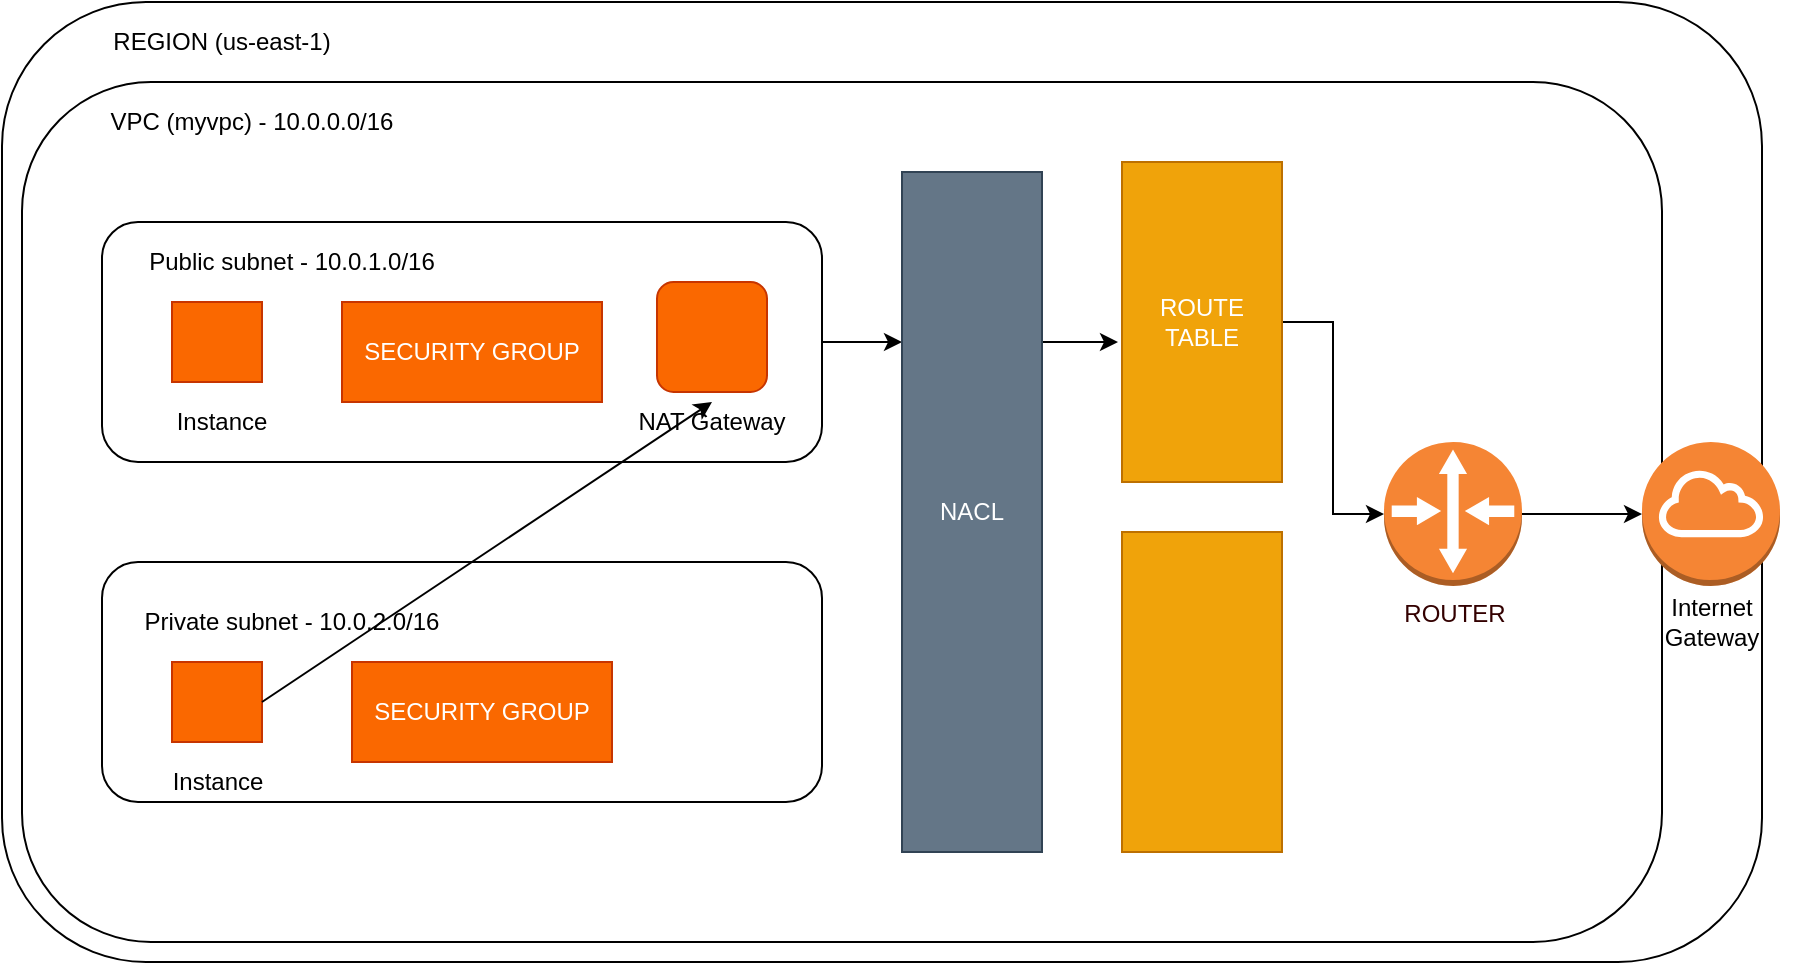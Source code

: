 <mxfile version="14.9.6" type="github">
  <diagram id="kQUDaVLGjMdZZQxLum1f" name="Page-1">
    <mxGraphModel dx="1042" dy="632" grid="1" gridSize="10" guides="1" tooltips="1" connect="1" arrows="1" fold="1" page="1" pageScale="1" pageWidth="850" pageHeight="1100" math="0" shadow="0">
      <root>
        <mxCell id="0" />
        <mxCell id="1" parent="0" />
        <mxCell id="XR8BjoaxCOZ8ToUlIXKR-1" value="" style="rounded=1;whiteSpace=wrap;html=1;" parent="1" vertex="1">
          <mxGeometry x="120" y="80" width="880" height="480" as="geometry" />
        </mxCell>
        <mxCell id="XR8BjoaxCOZ8ToUlIXKR-2" value="" style="rounded=1;whiteSpace=wrap;html=1;" parent="1" vertex="1">
          <mxGeometry x="130" y="120" width="820" height="430" as="geometry" />
        </mxCell>
        <mxCell id="XR8BjoaxCOZ8ToUlIXKR-4" value="REGION (us-east-1)" style="text;html=1;strokeColor=none;fillColor=none;align=center;verticalAlign=middle;whiteSpace=wrap;rounded=0;" parent="1" vertex="1">
          <mxGeometry x="170" y="90" width="120" height="20" as="geometry" />
        </mxCell>
        <mxCell id="XR8BjoaxCOZ8ToUlIXKR-5" value="VPC (myvpc) - 10.0.0.0/16" style="text;html=1;strokeColor=none;fillColor=none;align=center;verticalAlign=middle;whiteSpace=wrap;rounded=0;" parent="1" vertex="1">
          <mxGeometry x="160" y="130" width="170" height="20" as="geometry" />
        </mxCell>
        <mxCell id="AlTpinKOk71q33sosyg4-21" style="edgeStyle=orthogonalEdgeStyle;rounded=0;orthogonalLoop=1;jettySize=auto;html=1;fontColor=#FFFFFF;entryX=0;entryY=0.25;entryDx=0;entryDy=0;" edge="1" parent="1" source="XR8BjoaxCOZ8ToUlIXKR-6" target="AlTpinKOk71q33sosyg4-17">
          <mxGeometry relative="1" as="geometry" />
        </mxCell>
        <mxCell id="XR8BjoaxCOZ8ToUlIXKR-6" value="" style="rounded=1;whiteSpace=wrap;html=1;" parent="1" vertex="1">
          <mxGeometry x="170" y="190" width="360" height="120" as="geometry" />
        </mxCell>
        <mxCell id="XR8BjoaxCOZ8ToUlIXKR-7" value="" style="rounded=1;whiteSpace=wrap;html=1;" parent="1" vertex="1">
          <mxGeometry x="170" y="360" width="360" height="120" as="geometry" />
        </mxCell>
        <mxCell id="AlTpinKOk71q33sosyg4-1" value="Public subnet - 10.0.1.0/16" style="text;html=1;strokeColor=none;fillColor=none;align=center;verticalAlign=middle;whiteSpace=wrap;rounded=0;" vertex="1" parent="1">
          <mxGeometry x="180" y="200" width="170" height="20" as="geometry" />
        </mxCell>
        <mxCell id="AlTpinKOk71q33sosyg4-3" value="" style="rounded=0;whiteSpace=wrap;html=1;fillColor=#fa6800;strokeColor=#C73500;fontColor=#000000;" vertex="1" parent="1">
          <mxGeometry x="205" y="230" width="45" height="40" as="geometry" />
        </mxCell>
        <mxCell id="AlTpinKOk71q33sosyg4-4" value="Instance" style="text;html=1;strokeColor=none;fillColor=none;align=center;verticalAlign=middle;whiteSpace=wrap;rounded=0;" vertex="1" parent="1">
          <mxGeometry x="200" y="280" width="60" height="20" as="geometry" />
        </mxCell>
        <mxCell id="AlTpinKOk71q33sosyg4-5" value="SECURITY GROUP" style="rounded=0;whiteSpace=wrap;html=1;fillColor=#fa6800;strokeColor=#C73500;fontColor=#FFFFFF;" vertex="1" parent="1">
          <mxGeometry x="290" y="230" width="130" height="50" as="geometry" />
        </mxCell>
        <mxCell id="AlTpinKOk71q33sosyg4-6" value="" style="rounded=0;whiteSpace=wrap;html=1;fillColor=#fa6800;strokeColor=#C73500;fontColor=#000000;" vertex="1" parent="1">
          <mxGeometry x="205" y="410" width="45" height="40" as="geometry" />
        </mxCell>
        <mxCell id="AlTpinKOk71q33sosyg4-8" value="Private subnet - 10.0.2.0/16" style="text;html=1;strokeColor=none;fillColor=none;align=center;verticalAlign=middle;whiteSpace=wrap;rounded=0;" vertex="1" parent="1">
          <mxGeometry x="180" y="380" width="170" height="20" as="geometry" />
        </mxCell>
        <mxCell id="AlTpinKOk71q33sosyg4-9" value="Instance" style="text;html=1;strokeColor=none;fillColor=none;align=center;verticalAlign=middle;whiteSpace=wrap;rounded=0;" vertex="1" parent="1">
          <mxGeometry x="197.5" y="460" width="60" height="20" as="geometry" />
        </mxCell>
        <mxCell id="AlTpinKOk71q33sosyg4-11" value="SECURITY GROUP" style="rounded=0;whiteSpace=wrap;html=1;fillColor=#fa6800;strokeColor=#C73500;fontColor=#FFFFFF;" vertex="1" parent="1">
          <mxGeometry x="295" y="410" width="130" height="50" as="geometry" />
        </mxCell>
        <mxCell id="AlTpinKOk71q33sosyg4-15" value="" style="rounded=1;whiteSpace=wrap;html=1;fontColor=#000000;fillColor=#fa6800;strokeColor=#C73500;" vertex="1" parent="1">
          <mxGeometry x="447.5" y="220" width="55" height="55" as="geometry" />
        </mxCell>
        <mxCell id="AlTpinKOk71q33sosyg4-16" value="NAT Gateway" style="text;html=1;strokeColor=none;fillColor=none;align=center;verticalAlign=middle;whiteSpace=wrap;rounded=0;" vertex="1" parent="1">
          <mxGeometry x="435" y="280" width="80" height="20" as="geometry" />
        </mxCell>
        <mxCell id="AlTpinKOk71q33sosyg4-23" style="edgeStyle=orthogonalEdgeStyle;rounded=0;orthogonalLoop=1;jettySize=auto;html=1;exitX=1;exitY=0.25;exitDx=0;exitDy=0;entryX=-0.025;entryY=0.563;entryDx=0;entryDy=0;entryPerimeter=0;fontColor=#FFFFFF;" edge="1" parent="1" source="AlTpinKOk71q33sosyg4-17" target="AlTpinKOk71q33sosyg4-18">
          <mxGeometry relative="1" as="geometry" />
        </mxCell>
        <mxCell id="AlTpinKOk71q33sosyg4-17" value="NACL" style="rounded=0;whiteSpace=wrap;html=1;fontColor=#ffffff;fillColor=#647687;strokeColor=#314354;" vertex="1" parent="1">
          <mxGeometry x="570" y="165" width="70" height="340" as="geometry" />
        </mxCell>
        <mxCell id="AlTpinKOk71q33sosyg4-28" style="edgeStyle=orthogonalEdgeStyle;rounded=0;orthogonalLoop=1;jettySize=auto;html=1;entryX=0;entryY=0.5;entryDx=0;entryDy=0;entryPerimeter=0;fontColor=#FFFFFF;" edge="1" parent="1" source="AlTpinKOk71q33sosyg4-18" target="AlTpinKOk71q33sosyg4-27">
          <mxGeometry relative="1" as="geometry" />
        </mxCell>
        <mxCell id="AlTpinKOk71q33sosyg4-18" value="&lt;font color=&quot;#FFFFFF&quot;&gt;ROUTE TABLE&lt;/font&gt;" style="rounded=0;whiteSpace=wrap;html=1;fontColor=#000000;fillColor=#f0a30a;strokeColor=#BD7000;" vertex="1" parent="1">
          <mxGeometry x="680" y="160" width="80" height="160" as="geometry" />
        </mxCell>
        <mxCell id="AlTpinKOk71q33sosyg4-19" value="" style="rounded=0;whiteSpace=wrap;html=1;fontColor=#000000;fillColor=#f0a30a;strokeColor=#BD7000;" vertex="1" parent="1">
          <mxGeometry x="680" y="345" width="80" height="160" as="geometry" />
        </mxCell>
        <mxCell id="AlTpinKOk71q33sosyg4-26" value="" style="endArrow=classic;html=1;fontColor=#FFFFFF;exitX=1;exitY=0.5;exitDx=0;exitDy=0;entryX=0.5;entryY=0;entryDx=0;entryDy=0;" edge="1" parent="1" source="AlTpinKOk71q33sosyg4-6" target="AlTpinKOk71q33sosyg4-16">
          <mxGeometry width="50" height="50" relative="1" as="geometry">
            <mxPoint x="280" y="390" as="sourcePoint" />
            <mxPoint x="330" y="340" as="targetPoint" />
          </mxGeometry>
        </mxCell>
        <mxCell id="AlTpinKOk71q33sosyg4-30" style="edgeStyle=orthogonalEdgeStyle;rounded=0;orthogonalLoop=1;jettySize=auto;html=1;entryX=0;entryY=0.5;entryDx=0;entryDy=0;entryPerimeter=0;fontColor=#FFFFFF;" edge="1" parent="1" source="AlTpinKOk71q33sosyg4-27" target="AlTpinKOk71q33sosyg4-29">
          <mxGeometry relative="1" as="geometry" />
        </mxCell>
        <mxCell id="AlTpinKOk71q33sosyg4-27" value="&lt;font color=&quot;#330000&quot;&gt;ROUTER&lt;/font&gt;" style="outlineConnect=0;dashed=0;verticalLabelPosition=bottom;verticalAlign=top;align=center;html=1;shape=mxgraph.aws3.router;fillColor=#F58534;gradientColor=none;fontColor=#FFFFFF;" vertex="1" parent="1">
          <mxGeometry x="811" y="300" width="69" height="72" as="geometry" />
        </mxCell>
        <mxCell id="AlTpinKOk71q33sosyg4-29" value="" style="outlineConnect=0;dashed=0;verticalLabelPosition=bottom;verticalAlign=top;align=center;html=1;shape=mxgraph.aws3.internet_gateway;fillColor=#F58534;gradientColor=none;fontColor=#FFFFFF;" vertex="1" parent="1">
          <mxGeometry x="940" y="300" width="69" height="72" as="geometry" />
        </mxCell>
        <mxCell id="AlTpinKOk71q33sosyg4-32" value="Internet Gateway" style="text;html=1;strokeColor=none;fillColor=none;align=center;verticalAlign=middle;whiteSpace=wrap;rounded=0;" vertex="1" parent="1">
          <mxGeometry x="934.5" y="380" width="80" height="20" as="geometry" />
        </mxCell>
      </root>
    </mxGraphModel>
  </diagram>
</mxfile>
